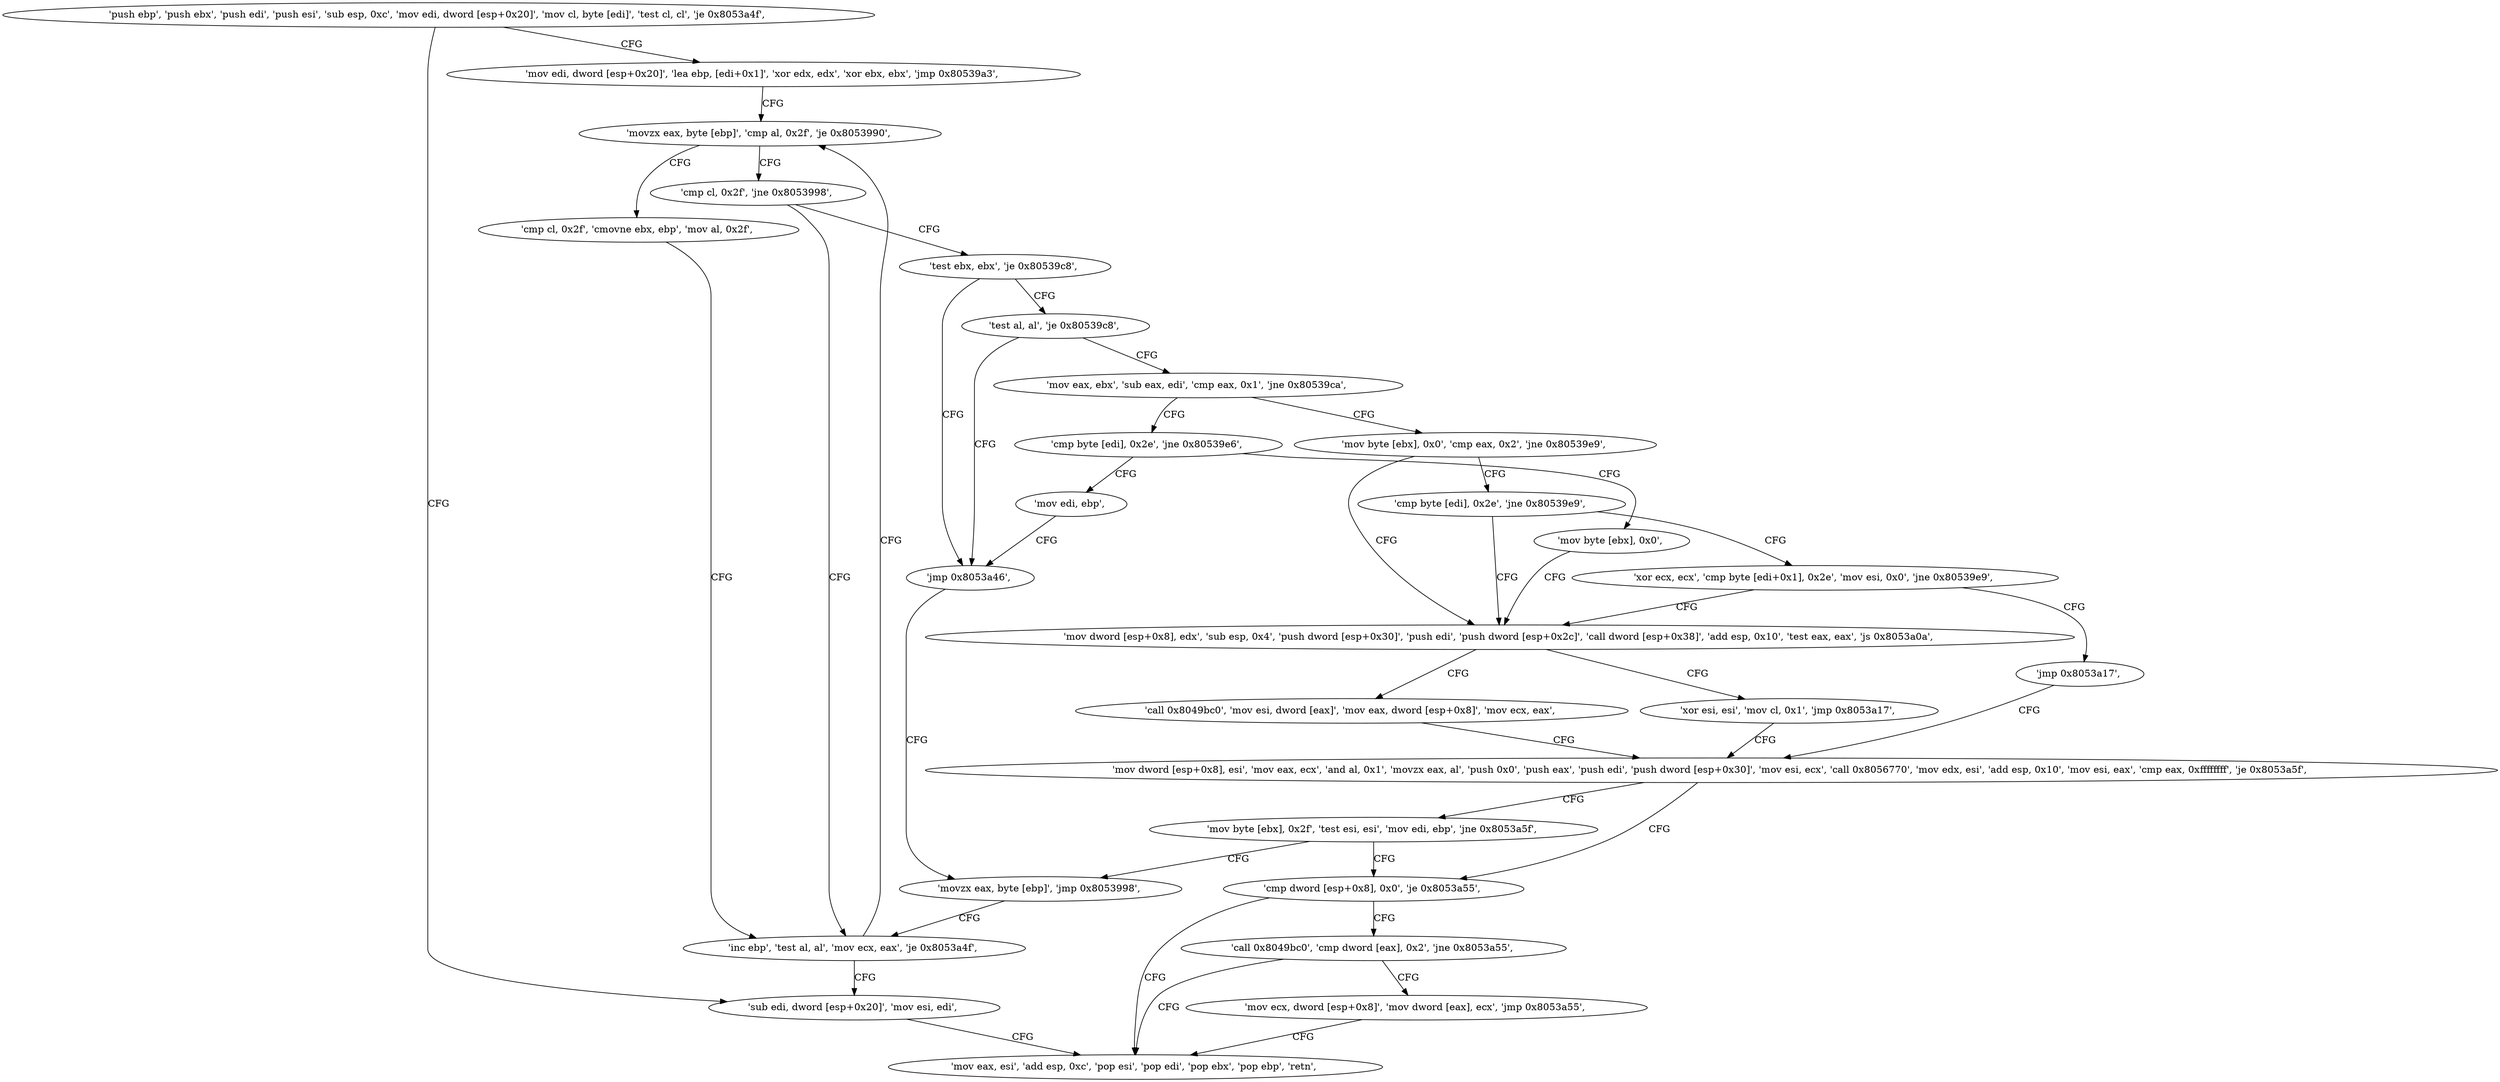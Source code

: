 digraph "func" {
"134560096" [label = "'push ebp', 'push ebx', 'push edi', 'push esi', 'sub esp, 0xc', 'mov edi, dword [esp+0x20]', 'mov cl, byte [edi]', 'test cl, cl', 'je 0x8053a4f', " ]
"134560335" [label = "'sub edi, dword [esp+0x20]', 'mov esi, edi', " ]
"134560117" [label = "'mov edi, dword [esp+0x20]', 'lea ebp, [edi+0x1]', 'xor edx, edx', 'xor ebx, ebx', 'jmp 0x80539a3', " ]
"134560341" [label = "'mov eax, esi', 'add esp, 0xc', 'pop esi', 'pop edi', 'pop ebx', 'pop ebp', 'retn', " ]
"134560163" [label = "'movzx eax, byte [ebp]', 'cmp al, 0x2f', 'je 0x8053990', " ]
"134560144" [label = "'cmp cl, 0x2f', 'cmovne ebx, ebp', 'mov al, 0x2f', " ]
"134560171" [label = "'cmp cl, 0x2f', 'jne 0x8053998', " ]
"134560152" [label = "'inc ebp', 'test al, al', 'mov ecx, eax', 'je 0x8053a4f', " ]
"134560176" [label = "'test ebx, ebx', 'je 0x80539c8', " ]
"134560200" [label = "'jmp 0x8053a46', " ]
"134560180" [label = "'test al, al', 'je 0x80539c8', " ]
"134560326" [label = "'movzx eax, byte [ebp]', 'jmp 0x8053998', " ]
"134560184" [label = "'mov eax, ebx', 'sub eax, edi', 'cmp eax, 0x1', 'jne 0x80539ca', " ]
"134560202" [label = "'mov byte [ebx], 0x0', 'cmp eax, 0x2', 'jne 0x80539e9', " ]
"134560193" [label = "'cmp byte [edi], 0x2e', 'jne 0x80539e6', " ]
"134560233" [label = "'mov dword [esp+0x8], edx', 'sub esp, 0x4', 'push dword [esp+0x30]', 'push edi', 'push dword [esp+0x2c]', 'call dword [esp+0x38]', 'add esp, 0x10', 'test eax, eax', 'js 0x8053a0a', " ]
"134560210" [label = "'cmp byte [edi], 0x2e', 'jne 0x80539e9', " ]
"134560230" [label = "'mov byte [ebx], 0x0', " ]
"134560198" [label = "'mov edi, ebp', " ]
"134560266" [label = "'call 0x8049bc0', 'mov esi, dword [eax]', 'mov eax, dword [esp+0x8]', 'mov ecx, eax', " ]
"134560260" [label = "'xor esi, esi', 'mov cl, 0x1', 'jmp 0x8053a17', " ]
"134560215" [label = "'xor ecx, ecx', 'cmp byte [edi+0x1], 0x2e', 'mov esi, 0x0', 'jne 0x80539e9', " ]
"134560279" [label = "'mov dword [esp+0x8], esi', 'mov eax, ecx', 'and al, 0x1', 'movzx eax, al', 'push 0x0', 'push eax', 'push edi', 'push dword [esp+0x30]', 'mov esi, ecx', 'call 0x8056770', 'mov edx, esi', 'add esp, 0x10', 'mov esi, eax', 'cmp eax, 0xffffffff', 'je 0x8053a5f', " ]
"134560228" [label = "'jmp 0x8053a17', " ]
"134560351" [label = "'cmp dword [esp+0x8], 0x0', 'je 0x8053a55', " ]
"134560358" [label = "'call 0x8049bc0', 'cmp dword [eax], 0x2', 'jne 0x8053a55', " ]
"134560317" [label = "'mov byte [ebx], 0x2f', 'test esi, esi', 'mov edi, ebp', 'jne 0x8053a5f', " ]
"134560368" [label = "'mov ecx, dword [esp+0x8]', 'mov dword [eax], ecx', 'jmp 0x8053a55', " ]
"134560096" -> "134560335" [ label = "CFG" ]
"134560096" -> "134560117" [ label = "CFG" ]
"134560335" -> "134560341" [ label = "CFG" ]
"134560117" -> "134560163" [ label = "CFG" ]
"134560163" -> "134560144" [ label = "CFG" ]
"134560163" -> "134560171" [ label = "CFG" ]
"134560144" -> "134560152" [ label = "CFG" ]
"134560171" -> "134560152" [ label = "CFG" ]
"134560171" -> "134560176" [ label = "CFG" ]
"134560152" -> "134560335" [ label = "CFG" ]
"134560152" -> "134560163" [ label = "CFG" ]
"134560176" -> "134560200" [ label = "CFG" ]
"134560176" -> "134560180" [ label = "CFG" ]
"134560200" -> "134560326" [ label = "CFG" ]
"134560180" -> "134560200" [ label = "CFG" ]
"134560180" -> "134560184" [ label = "CFG" ]
"134560326" -> "134560152" [ label = "CFG" ]
"134560184" -> "134560202" [ label = "CFG" ]
"134560184" -> "134560193" [ label = "CFG" ]
"134560202" -> "134560233" [ label = "CFG" ]
"134560202" -> "134560210" [ label = "CFG" ]
"134560193" -> "134560230" [ label = "CFG" ]
"134560193" -> "134560198" [ label = "CFG" ]
"134560233" -> "134560266" [ label = "CFG" ]
"134560233" -> "134560260" [ label = "CFG" ]
"134560210" -> "134560233" [ label = "CFG" ]
"134560210" -> "134560215" [ label = "CFG" ]
"134560230" -> "134560233" [ label = "CFG" ]
"134560198" -> "134560200" [ label = "CFG" ]
"134560266" -> "134560279" [ label = "CFG" ]
"134560260" -> "134560279" [ label = "CFG" ]
"134560215" -> "134560233" [ label = "CFG" ]
"134560215" -> "134560228" [ label = "CFG" ]
"134560279" -> "134560351" [ label = "CFG" ]
"134560279" -> "134560317" [ label = "CFG" ]
"134560228" -> "134560279" [ label = "CFG" ]
"134560351" -> "134560341" [ label = "CFG" ]
"134560351" -> "134560358" [ label = "CFG" ]
"134560358" -> "134560341" [ label = "CFG" ]
"134560358" -> "134560368" [ label = "CFG" ]
"134560317" -> "134560351" [ label = "CFG" ]
"134560317" -> "134560326" [ label = "CFG" ]
"134560368" -> "134560341" [ label = "CFG" ]
}
